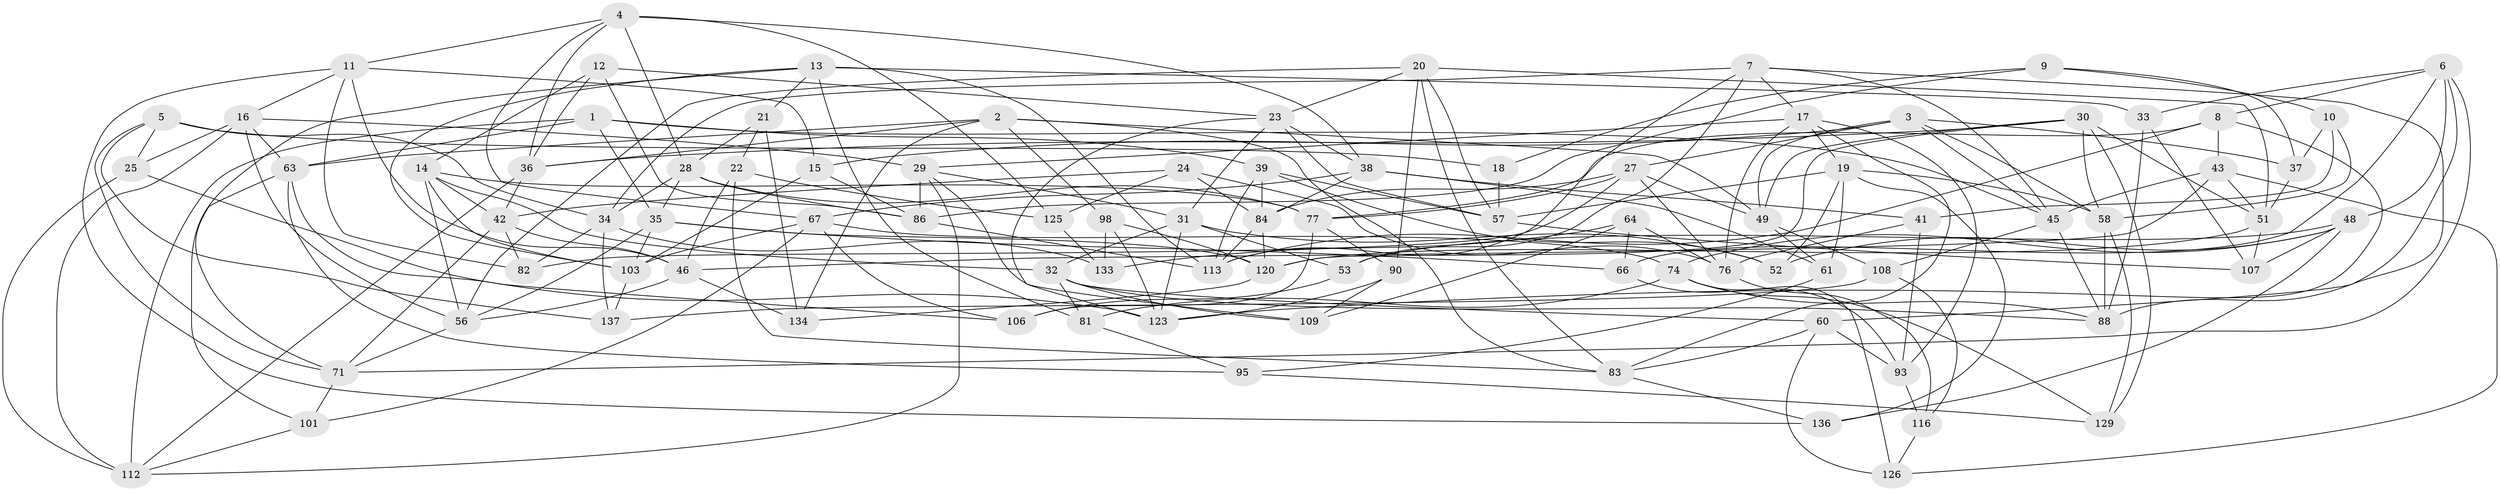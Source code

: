 // Generated by graph-tools (version 1.1) at 2025/52/02/27/25 19:52:33]
// undirected, 89 vertices, 228 edges
graph export_dot {
graph [start="1"]
  node [color=gray90,style=filled];
  1 [super="+114"];
  2 [super="+68"];
  3 [super="+79"];
  4 [super="+26"];
  5 [super="+135"];
  6 [super="+100"];
  7 [super="+75"];
  8 [super="+59"];
  9;
  10;
  11 [super="+54"];
  12;
  13 [super="+50"];
  14 [super="+55"];
  15;
  16 [super="+117"];
  17 [super="+47"];
  18;
  19 [super="+91"];
  20 [super="+122"];
  21;
  22;
  23 [super="+40"];
  24;
  25;
  27 [super="+132"];
  28 [super="+119"];
  29 [super="+141"];
  30 [super="+139"];
  31 [super="+142"];
  32 [super="+44"];
  33;
  34 [super="+118"];
  35 [super="+72"];
  36 [super="+89"];
  37;
  38 [super="+65"];
  39 [super="+128"];
  41;
  42 [super="+62"];
  43 [super="+85"];
  45 [super="+92"];
  46 [super="+96"];
  48 [super="+124"];
  49 [super="+110"];
  51 [super="+78"];
  52;
  53;
  56 [super="+111"];
  57 [super="+97"];
  58 [super="+73"];
  60 [super="+102"];
  61;
  63 [super="+69"];
  64;
  66;
  67 [super="+70"];
  71 [super="+80"];
  74 [super="+127"];
  76 [super="+94"];
  77 [super="+87"];
  81;
  82;
  83 [super="+105"];
  84 [super="+99"];
  86 [super="+130"];
  88 [super="+121"];
  90;
  93 [super="+104"];
  95;
  98;
  101;
  103 [super="+131"];
  106;
  107;
  108;
  109;
  112 [super="+115"];
  113 [super="+140"];
  116;
  120 [super="+138"];
  123 [super="+143"];
  125;
  126;
  129;
  133;
  134;
  136;
  137;
  1 -- 63;
  1 -- 112;
  1 -- 39 [weight=2];
  1 -- 35;
  1 -- 45;
  2 -- 134;
  2 -- 98;
  2 -- 83;
  2 -- 49;
  2 -- 36;
  2 -- 63;
  3 -- 45;
  3 -- 49;
  3 -- 58;
  3 -- 27;
  3 -- 37;
  3 -- 15;
  4 -- 67;
  4 -- 125;
  4 -- 36;
  4 -- 28;
  4 -- 11;
  4 -- 38;
  5 -- 34;
  5 -- 18 [weight=2];
  5 -- 25;
  5 -- 137;
  5 -- 71;
  6 -- 48;
  6 -- 71;
  6 -- 66;
  6 -- 33;
  6 -- 8;
  6 -- 60;
  7 -- 113;
  7 -- 34;
  7 -- 17;
  7 -- 53;
  7 -- 88;
  7 -- 45;
  8 -- 77;
  8 -- 123;
  8 -- 113;
  8 -- 43 [weight=2];
  9 -- 86;
  9 -- 10;
  9 -- 18;
  9 -- 37;
  10 -- 37;
  10 -- 41;
  10 -- 58;
  11 -- 46;
  11 -- 82;
  11 -- 136;
  11 -- 15;
  11 -- 16;
  12 -- 86;
  12 -- 23;
  12 -- 36;
  12 -- 14;
  13 -- 81;
  13 -- 101;
  13 -- 33;
  13 -- 113;
  13 -- 21;
  13 -- 103;
  14 -- 56;
  14 -- 77;
  14 -- 32;
  14 -- 42;
  14 -- 103;
  15 -- 103;
  15 -- 86;
  16 -- 25;
  16 -- 112;
  16 -- 29;
  16 -- 63;
  16 -- 56;
  17 -- 83;
  17 -- 76;
  17 -- 19;
  17 -- 29;
  17 -- 93;
  18 -- 57;
  19 -- 136;
  19 -- 52;
  19 -- 61;
  19 -- 58;
  19 -- 57;
  20 -- 56;
  20 -- 57;
  20 -- 90;
  20 -- 83;
  20 -- 23;
  20 -- 51;
  21 -- 134;
  21 -- 22;
  21 -- 28;
  22 -- 83;
  22 -- 125;
  22 -- 46;
  23 -- 123;
  23 -- 38;
  23 -- 57;
  23 -- 31;
  24 -- 125;
  24 -- 76;
  24 -- 42;
  24 -- 84;
  25 -- 112;
  25 -- 123;
  27 -- 49;
  27 -- 82;
  27 -- 76;
  27 -- 84;
  27 -- 77;
  28 -- 86;
  28 -- 35;
  28 -- 34;
  28 -- 77;
  29 -- 109;
  29 -- 112;
  29 -- 86;
  29 -- 31;
  30 -- 36;
  30 -- 129;
  30 -- 120;
  30 -- 49;
  30 -- 58;
  30 -- 51;
  31 -- 52;
  31 -- 32;
  31 -- 123;
  31 -- 53;
  32 -- 81;
  32 -- 109;
  32 -- 88;
  32 -- 60;
  33 -- 88;
  33 -- 107;
  34 -- 133;
  34 -- 82;
  34 -- 137;
  35 -- 66;
  35 -- 120;
  35 -- 103;
  35 -- 56;
  36 -- 112;
  36 -- 42;
  37 -- 51;
  38 -- 61;
  38 -- 41;
  38 -- 67;
  38 -- 84;
  39 -- 52;
  39 -- 84;
  39 -- 57;
  39 -- 113;
  41 -- 76;
  41 -- 93;
  42 -- 46;
  42 -- 82;
  42 -- 71;
  43 -- 46;
  43 -- 51;
  43 -- 126;
  43 -- 45;
  45 -- 108;
  45 -- 88;
  46 -- 134;
  46 -- 56;
  48 -- 53;
  48 -- 74;
  48 -- 107;
  48 -- 52;
  48 -- 136;
  49 -- 108;
  49 -- 61;
  51 -- 107;
  51 -- 120;
  53 -- 106;
  56 -- 71;
  57 -- 107;
  58 -- 129;
  58 -- 88;
  60 -- 93 [weight=2];
  60 -- 83;
  60 -- 126;
  61 -- 95;
  63 -- 106;
  63 -- 95;
  63 -- 71;
  64 -- 133;
  64 -- 76;
  64 -- 109;
  64 -- 66;
  66 -- 93;
  67 -- 74;
  67 -- 101;
  67 -- 106;
  67 -- 103;
  71 -- 101;
  74 -- 126;
  74 -- 81;
  74 -- 129;
  74 -- 88;
  76 -- 116;
  77 -- 106;
  77 -- 90;
  81 -- 95;
  83 -- 136;
  84 -- 113;
  84 -- 120;
  86 -- 113;
  90 -- 109;
  90 -- 123;
  93 -- 116;
  95 -- 129;
  98 -- 120;
  98 -- 133;
  98 -- 123;
  101 -- 112;
  103 -- 137;
  108 -- 116;
  108 -- 137;
  116 -- 126;
  120 -- 134;
  125 -- 133;
}
